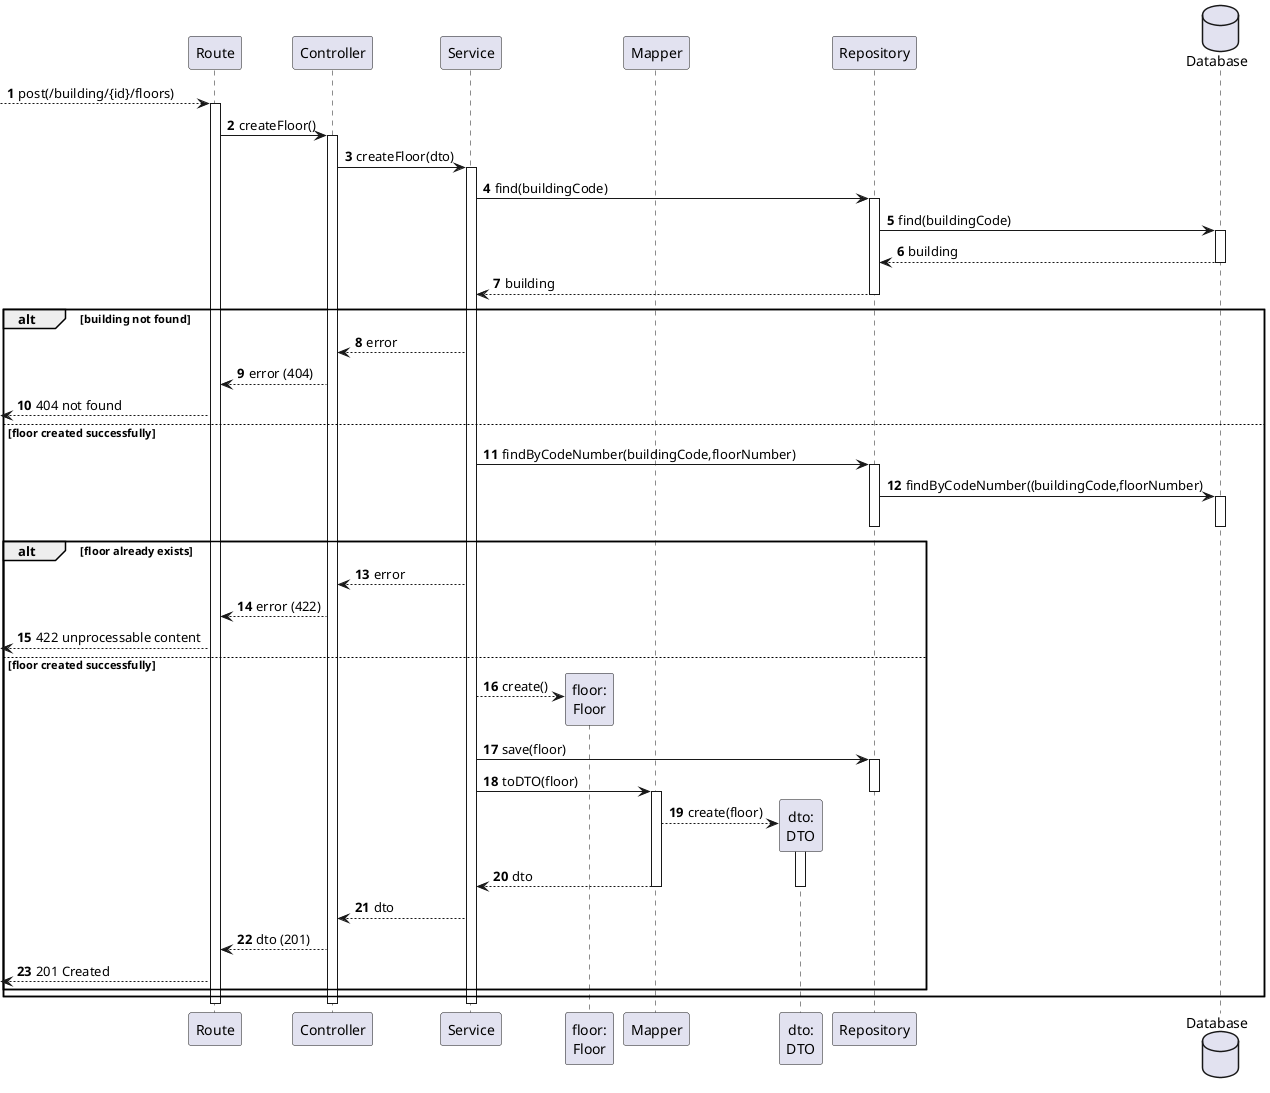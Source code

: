 @startuml
autonumber

participant "Route" as r
participant "Controller" as ctrl
participant "Service" as svc

participant "floor:\nFloor" as floor
participant "Mapper" as map
participant "dto:\nDTO" as dto

participant "Repository" as repo
database "Database" as db

[--> r: post(/building/{id}/floors)
    activate r
        r -> ctrl : createFloor()
        activate ctrl
            ctrl -> svc : createFloor(dto)
            activate svc
                svc -> repo : find(buildingCode)
                activate repo
                    repo -> db: find(buildingCode)
                    activate db
                    db --> repo: building
                    deactivate db
                    repo --> svc: building
                deactivate repo

                alt building not found
                    svc --> ctrl : error
                    ctrl --> r : error (404)
                    [<--r : 404 not found
                else floor created successfully
                    svc ->repo: findByCodeNumber(buildingCode,floorNumber)
                    activate repo
                        repo -> db :findByCodeNumber((buildingCode,floorNumber)
                        activate db
                        deactivate db
                    deactivate repo
                alt floor already exists
                    svc --> ctrl : error
                    ctrl --> r : error (422)
                    [<--r : 422 unprocessable content
                else floor created successfully
                    svc --> floor** : create()
                    svc -> repo : save(floor)
                    activate repo
                        svc -> map : toDTO(floor)
                    deactivate repo

                    activate map
                        map --> dto** : create(floor)
                        activate dto
                            map --> svc : dto
                        deactivate dto
                    deactivate map

                    svc --> ctrl : dto
                    ctrl --> r : dto (201)
                    [<--r : 201 Created
                end
                end
            deactivate svc
        deactivate ctrl
    deactivate r

'deactivate ui

@enduml

